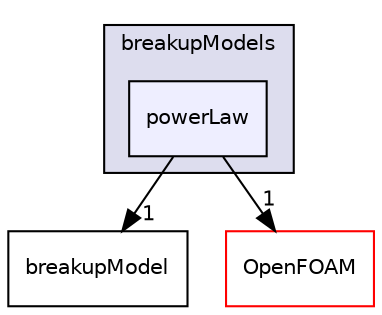 digraph "src/phaseSystemModels/reactingEulerFoam/phaseSystems/populationBalanceModel/breakupModels/powerLaw" {
  bgcolor=transparent;
  compound=true
  node [ fontsize="10", fontname="Helvetica"];
  edge [ labelfontsize="10", labelfontname="Helvetica"];
  subgraph clusterdir_14c0d0009f2ac072307ec8ee27104b33 {
    graph [ bgcolor="#ddddee", pencolor="black", label="breakupModels" fontname="Helvetica", fontsize="10", URL="dir_14c0d0009f2ac072307ec8ee27104b33.html"]
  dir_992bd3b4c887357252e7e9f25622fbae [shape=box, label="powerLaw", style="filled", fillcolor="#eeeeff", pencolor="black", URL="dir_992bd3b4c887357252e7e9f25622fbae.html"];
  }
  dir_b8ec4032d7deeccf07215ae2b9b3a385 [shape=box label="breakupModel" URL="dir_b8ec4032d7deeccf07215ae2b9b3a385.html"];
  dir_c5473ff19b20e6ec4dfe5c310b3778a8 [shape=box label="OpenFOAM" color="red" URL="dir_c5473ff19b20e6ec4dfe5c310b3778a8.html"];
  dir_992bd3b4c887357252e7e9f25622fbae->dir_b8ec4032d7deeccf07215ae2b9b3a385 [headlabel="1", labeldistance=1.5 headhref="dir_000854_003265.html"];
  dir_992bd3b4c887357252e7e9f25622fbae->dir_c5473ff19b20e6ec4dfe5c310b3778a8 [headlabel="1", labeldistance=1.5 headhref="dir_000854_002151.html"];
}
